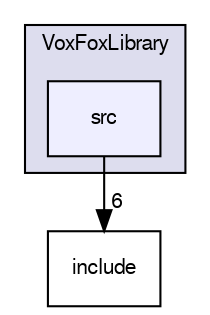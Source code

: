 digraph "src" {
  compound=true
  node [ fontsize="10", fontname="FreeSans"];
  edge [ labelfontsize="10", labelfontname="FreeSans"];
  subgraph clusterdir_632c303439042999f2d3c11c4f424adf {
    graph [ bgcolor="#ddddee", pencolor="black", label="VoxFoxLibrary" fontname="FreeSans", fontsize="10", URL="dir_632c303439042999f2d3c11c4f424adf.html"]
  dir_431c248b72d7de364566ae009608159f [shape=box, label="src", style="filled", fillcolor="#eeeeff", pencolor="black", URL="dir_431c248b72d7de364566ae009608159f.html"];
  }
  dir_95477adba7986e5bb194774853efdafb [shape=box label="include" URL="dir_95477adba7986e5bb194774853efdafb.html"];
  dir_431c248b72d7de364566ae009608159f->dir_95477adba7986e5bb194774853efdafb [headlabel="6", labeldistance=1.5 headhref="dir_000006_000007.html"];
}
